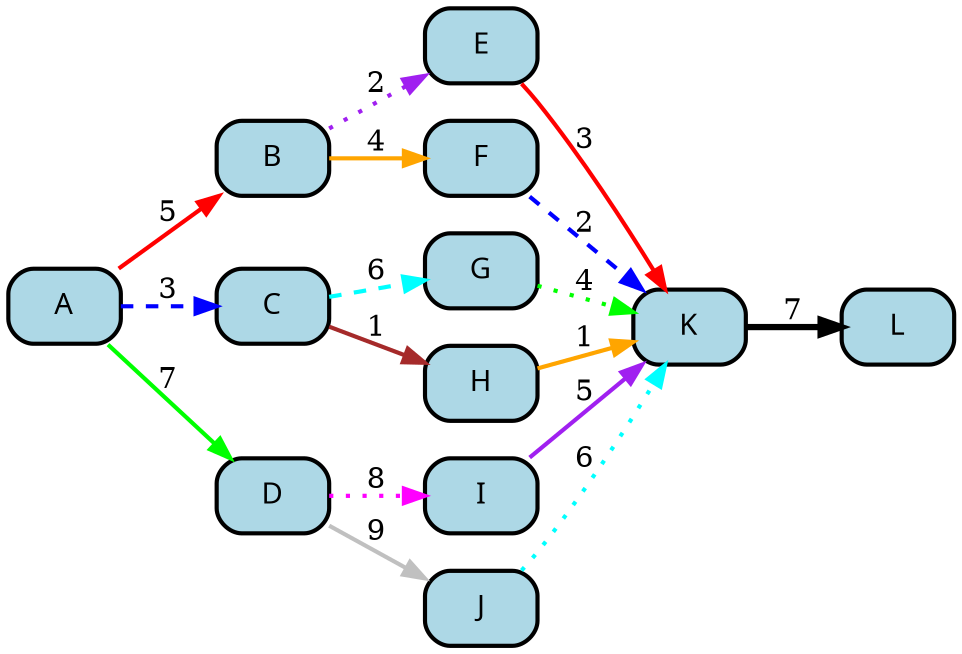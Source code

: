 digraph BeautifulGraph {
    rankdir=LR;
    splines=true;
    overlap=false;
    
    node [shape=rect, style=filled, fillcolor=lightblue, fontname="IosevkaTermSlab Nerd Font", penwidth=2, style="rounded,filled"];

    A -> B [label="5", color=red, penwidth=2.0];
    A -> C [label="3", color=blue, penwidth=2.0, style=dashed];
    A -> D [label="7", color=green, penwidth=2.0];

    B -> E [label="2", color=purple, penwidth=2.0, style=dotted];
    B -> F [label="4", color=orange, penwidth=2.0];

    C -> G [label="6", color=cyan, penwidth=2.0, style=dashed];
    C -> H [label="1", color=brown, penwidth=2.0];

    D -> I [label="8", color=magenta, penwidth=2.0, style=dotted];
    D -> J [label="9", color=gray, penwidth=2.0];

    E -> K [label="3", color=red, penwidth=2.0];
    F -> K [label="2", color=blue, penwidth=2.0, style=dashed];
    G -> K [label="4", color=green, penwidth=2.0, style=dotted];
    H -> K [label="1", color=orange, penwidth=2.0];
    I -> K [label="5", color=purple, penwidth=2.0];
    J -> K [label="6", color=cyan, penwidth=2.0, style=dotted];

    K -> L [label="7", color=black, penwidth=3.0];

    {rank=same; B; C; D}
    {rank=same; E; F; G; H; I; J}
}
